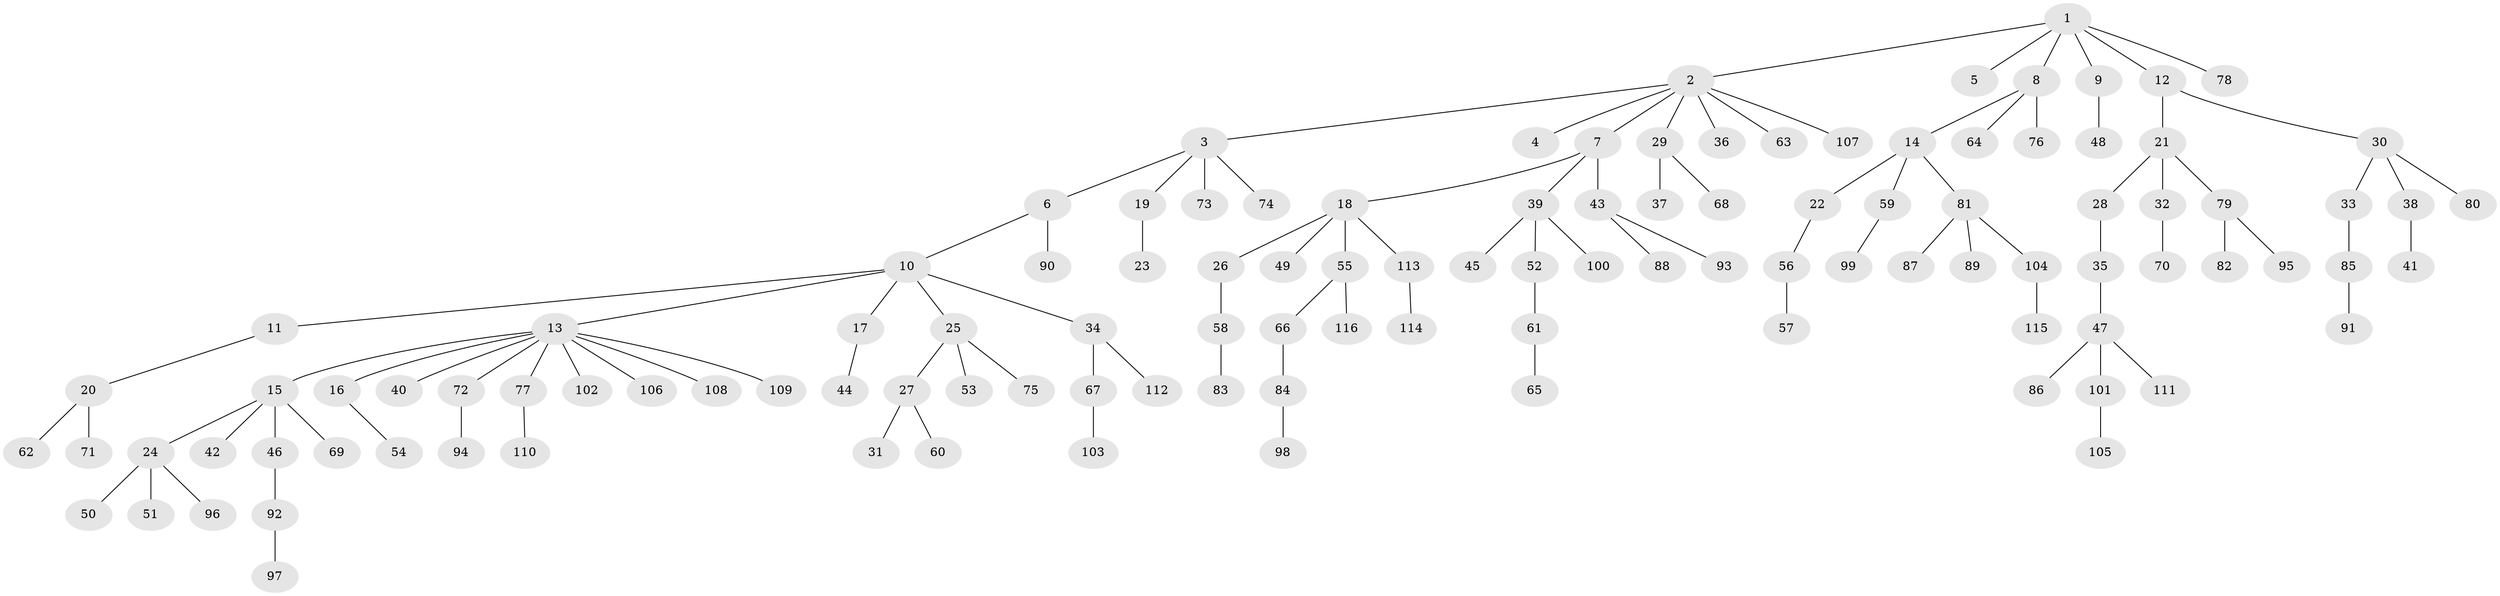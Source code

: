 // coarse degree distribution, {6: 0.012195121951219513, 2: 0.1951219512195122, 5: 0.012195121951219513, 3: 0.12195121951219512, 4: 0.08536585365853659, 1: 0.5487804878048781, 9: 0.012195121951219513, 7: 0.012195121951219513}
// Generated by graph-tools (version 1.1) at 2025/37/03/04/25 23:37:26]
// undirected, 116 vertices, 115 edges
graph export_dot {
  node [color=gray90,style=filled];
  1;
  2;
  3;
  4;
  5;
  6;
  7;
  8;
  9;
  10;
  11;
  12;
  13;
  14;
  15;
  16;
  17;
  18;
  19;
  20;
  21;
  22;
  23;
  24;
  25;
  26;
  27;
  28;
  29;
  30;
  31;
  32;
  33;
  34;
  35;
  36;
  37;
  38;
  39;
  40;
  41;
  42;
  43;
  44;
  45;
  46;
  47;
  48;
  49;
  50;
  51;
  52;
  53;
  54;
  55;
  56;
  57;
  58;
  59;
  60;
  61;
  62;
  63;
  64;
  65;
  66;
  67;
  68;
  69;
  70;
  71;
  72;
  73;
  74;
  75;
  76;
  77;
  78;
  79;
  80;
  81;
  82;
  83;
  84;
  85;
  86;
  87;
  88;
  89;
  90;
  91;
  92;
  93;
  94;
  95;
  96;
  97;
  98;
  99;
  100;
  101;
  102;
  103;
  104;
  105;
  106;
  107;
  108;
  109;
  110;
  111;
  112;
  113;
  114;
  115;
  116;
  1 -- 2;
  1 -- 5;
  1 -- 8;
  1 -- 9;
  1 -- 12;
  1 -- 78;
  2 -- 3;
  2 -- 4;
  2 -- 7;
  2 -- 29;
  2 -- 36;
  2 -- 63;
  2 -- 107;
  3 -- 6;
  3 -- 19;
  3 -- 73;
  3 -- 74;
  6 -- 10;
  6 -- 90;
  7 -- 18;
  7 -- 39;
  7 -- 43;
  8 -- 14;
  8 -- 64;
  8 -- 76;
  9 -- 48;
  10 -- 11;
  10 -- 13;
  10 -- 17;
  10 -- 25;
  10 -- 34;
  11 -- 20;
  12 -- 21;
  12 -- 30;
  13 -- 15;
  13 -- 16;
  13 -- 40;
  13 -- 72;
  13 -- 77;
  13 -- 102;
  13 -- 106;
  13 -- 108;
  13 -- 109;
  14 -- 22;
  14 -- 59;
  14 -- 81;
  15 -- 24;
  15 -- 42;
  15 -- 46;
  15 -- 69;
  16 -- 54;
  17 -- 44;
  18 -- 26;
  18 -- 49;
  18 -- 55;
  18 -- 113;
  19 -- 23;
  20 -- 62;
  20 -- 71;
  21 -- 28;
  21 -- 32;
  21 -- 79;
  22 -- 56;
  24 -- 50;
  24 -- 51;
  24 -- 96;
  25 -- 27;
  25 -- 53;
  25 -- 75;
  26 -- 58;
  27 -- 31;
  27 -- 60;
  28 -- 35;
  29 -- 37;
  29 -- 68;
  30 -- 33;
  30 -- 38;
  30 -- 80;
  32 -- 70;
  33 -- 85;
  34 -- 67;
  34 -- 112;
  35 -- 47;
  38 -- 41;
  39 -- 45;
  39 -- 52;
  39 -- 100;
  43 -- 88;
  43 -- 93;
  46 -- 92;
  47 -- 86;
  47 -- 101;
  47 -- 111;
  52 -- 61;
  55 -- 66;
  55 -- 116;
  56 -- 57;
  58 -- 83;
  59 -- 99;
  61 -- 65;
  66 -- 84;
  67 -- 103;
  72 -- 94;
  77 -- 110;
  79 -- 82;
  79 -- 95;
  81 -- 87;
  81 -- 89;
  81 -- 104;
  84 -- 98;
  85 -- 91;
  92 -- 97;
  101 -- 105;
  104 -- 115;
  113 -- 114;
}
